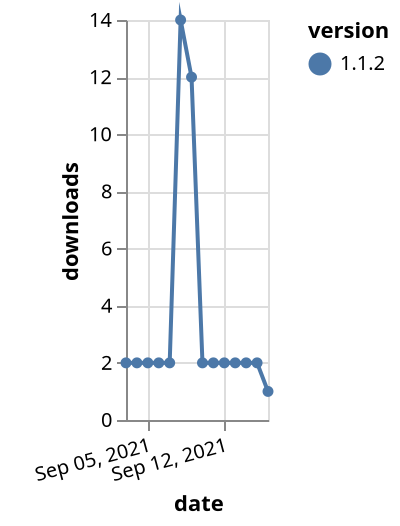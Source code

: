 {"$schema": "https://vega.github.io/schema/vega-lite/v5.json", "description": "A simple bar chart with embedded data.", "data": {"values": [{"date": "2021-09-03", "total": 1344, "delta": 2, "version": "1.1.2"}, {"date": "2021-09-04", "total": 1346, "delta": 2, "version": "1.1.2"}, {"date": "2021-09-05", "total": 1348, "delta": 2, "version": "1.1.2"}, {"date": "2021-09-06", "total": 1350, "delta": 2, "version": "1.1.2"}, {"date": "2021-09-07", "total": 1352, "delta": 2, "version": "1.1.2"}, {"date": "2021-09-08", "total": 1366, "delta": 14, "version": "1.1.2"}, {"date": "2021-09-09", "total": 1378, "delta": 12, "version": "1.1.2"}, {"date": "2021-09-10", "total": 1380, "delta": 2, "version": "1.1.2"}, {"date": "2021-09-11", "total": 1382, "delta": 2, "version": "1.1.2"}, {"date": "2021-09-12", "total": 1384, "delta": 2, "version": "1.1.2"}, {"date": "2021-09-13", "total": 1386, "delta": 2, "version": "1.1.2"}, {"date": "2021-09-14", "total": 1388, "delta": 2, "version": "1.1.2"}, {"date": "2021-09-15", "total": 1390, "delta": 2, "version": "1.1.2"}, {"date": "2021-09-16", "total": 1391, "delta": 1, "version": "1.1.2"}]}, "width": "container", "mark": {"type": "line", "point": {"filled": true}}, "encoding": {"x": {"field": "date", "type": "temporal", "timeUnit": "yearmonthdate", "title": "date", "axis": {"labelAngle": -15}}, "y": {"field": "delta", "type": "quantitative", "title": "downloads"}, "color": {"field": "version", "type": "nominal"}, "tooltip": {"field": "delta"}}}